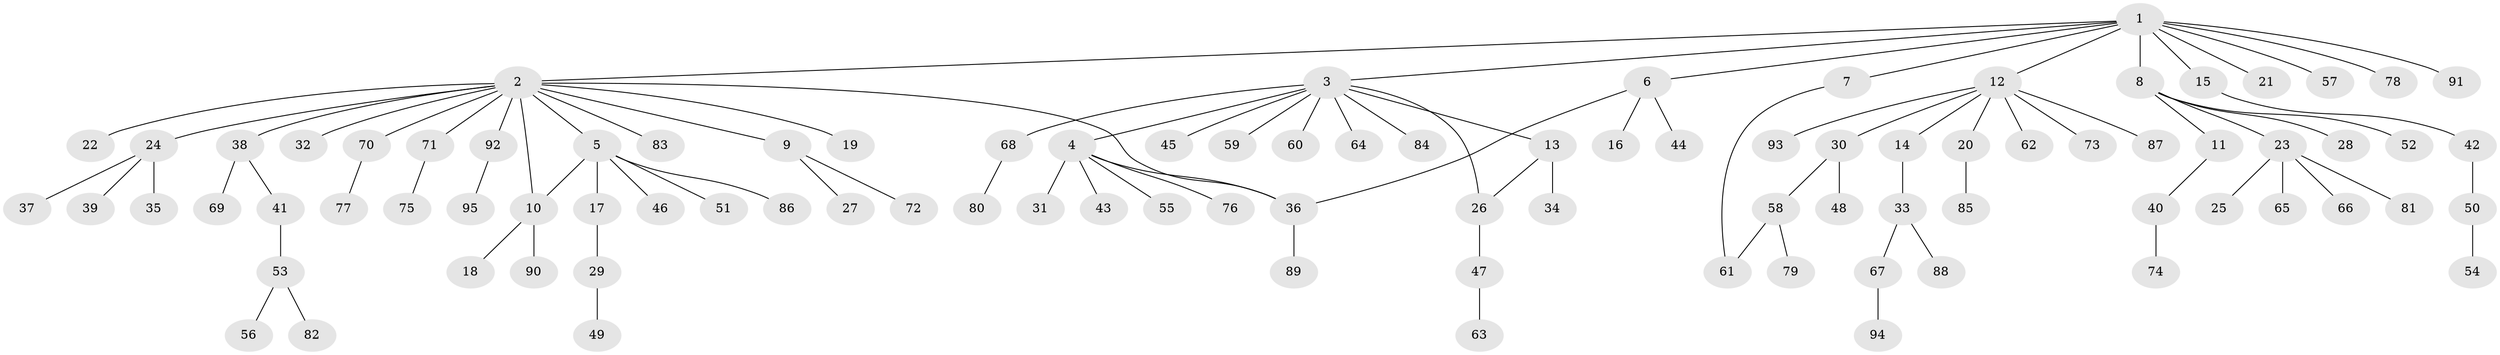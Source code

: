 // coarse degree distribution, {11: 0.014084507042253521, 13: 0.014084507042253521, 10: 0.014084507042253521, 5: 0.04225352112676056, 3: 0.08450704225352113, 2: 0.11267605633802817, 9: 0.014084507042253521, 1: 0.676056338028169, 4: 0.028169014084507043}
// Generated by graph-tools (version 1.1) at 2025/51/02/27/25 19:51:58]
// undirected, 95 vertices, 99 edges
graph export_dot {
graph [start="1"]
  node [color=gray90,style=filled];
  1;
  2;
  3;
  4;
  5;
  6;
  7;
  8;
  9;
  10;
  11;
  12;
  13;
  14;
  15;
  16;
  17;
  18;
  19;
  20;
  21;
  22;
  23;
  24;
  25;
  26;
  27;
  28;
  29;
  30;
  31;
  32;
  33;
  34;
  35;
  36;
  37;
  38;
  39;
  40;
  41;
  42;
  43;
  44;
  45;
  46;
  47;
  48;
  49;
  50;
  51;
  52;
  53;
  54;
  55;
  56;
  57;
  58;
  59;
  60;
  61;
  62;
  63;
  64;
  65;
  66;
  67;
  68;
  69;
  70;
  71;
  72;
  73;
  74;
  75;
  76;
  77;
  78;
  79;
  80;
  81;
  82;
  83;
  84;
  85;
  86;
  87;
  88;
  89;
  90;
  91;
  92;
  93;
  94;
  95;
  1 -- 2;
  1 -- 3;
  1 -- 6;
  1 -- 7;
  1 -- 8;
  1 -- 12;
  1 -- 15;
  1 -- 21;
  1 -- 57;
  1 -- 78;
  1 -- 91;
  2 -- 5;
  2 -- 9;
  2 -- 10;
  2 -- 19;
  2 -- 22;
  2 -- 24;
  2 -- 32;
  2 -- 36;
  2 -- 38;
  2 -- 70;
  2 -- 71;
  2 -- 83;
  2 -- 92;
  3 -- 4;
  3 -- 13;
  3 -- 26;
  3 -- 45;
  3 -- 59;
  3 -- 60;
  3 -- 64;
  3 -- 68;
  3 -- 84;
  4 -- 31;
  4 -- 36;
  4 -- 43;
  4 -- 55;
  4 -- 76;
  5 -- 10;
  5 -- 17;
  5 -- 46;
  5 -- 51;
  5 -- 86;
  6 -- 16;
  6 -- 36;
  6 -- 44;
  7 -- 61;
  8 -- 11;
  8 -- 23;
  8 -- 28;
  8 -- 52;
  9 -- 27;
  9 -- 72;
  10 -- 18;
  10 -- 90;
  11 -- 40;
  12 -- 14;
  12 -- 20;
  12 -- 30;
  12 -- 62;
  12 -- 73;
  12 -- 87;
  12 -- 93;
  13 -- 26;
  13 -- 34;
  14 -- 33;
  15 -- 42;
  17 -- 29;
  20 -- 85;
  23 -- 25;
  23 -- 65;
  23 -- 66;
  23 -- 81;
  24 -- 35;
  24 -- 37;
  24 -- 39;
  26 -- 47;
  29 -- 49;
  30 -- 48;
  30 -- 58;
  33 -- 67;
  33 -- 88;
  36 -- 89;
  38 -- 41;
  38 -- 69;
  40 -- 74;
  41 -- 53;
  42 -- 50;
  47 -- 63;
  50 -- 54;
  53 -- 56;
  53 -- 82;
  58 -- 61;
  58 -- 79;
  67 -- 94;
  68 -- 80;
  70 -- 77;
  71 -- 75;
  92 -- 95;
}
